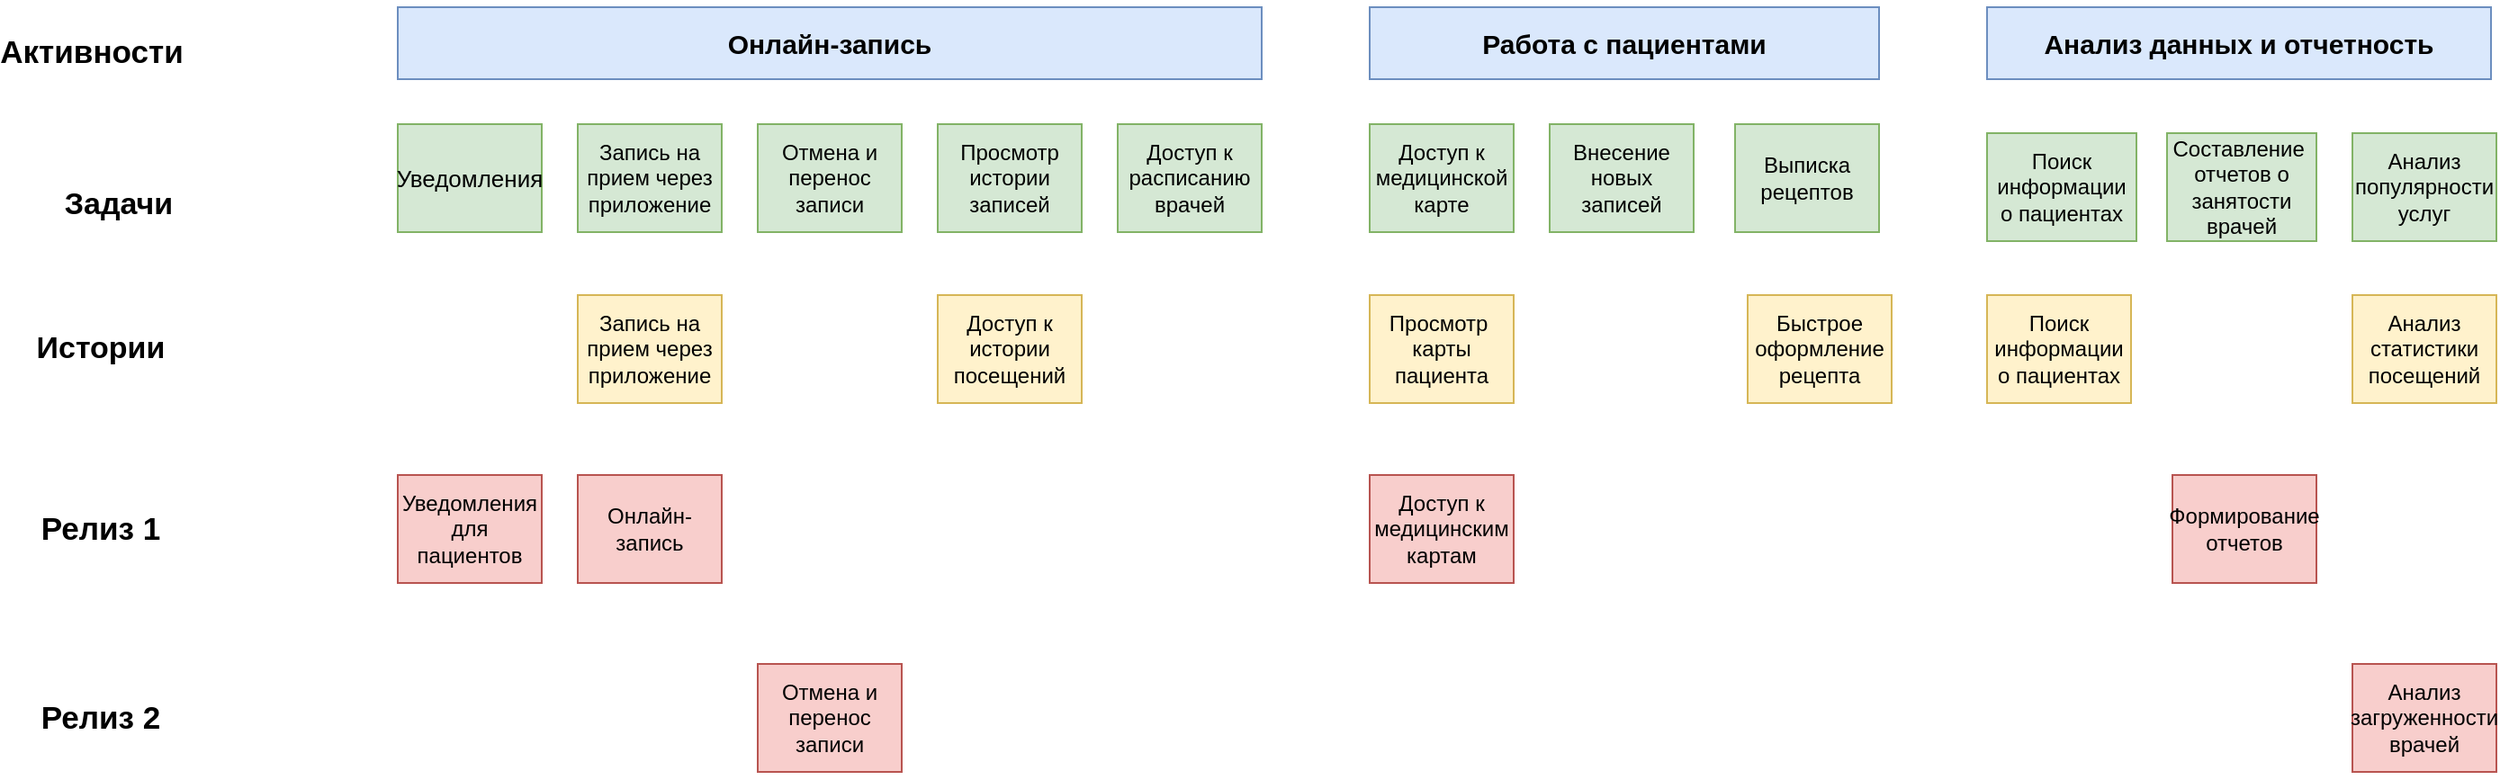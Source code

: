 <mxfile version="26.1.1">
  <diagram id="sVJ-bVKalwbCZyJgPwky" name="Страница — 1">
    <mxGraphModel dx="3452" dy="1325" grid="1" gridSize="10" guides="1" tooltips="1" connect="1" arrows="1" fold="1" page="1" pageScale="1" pageWidth="827" pageHeight="1169" background="#FFFFFF" math="0" shadow="0">
      <root>
        <mxCell id="0" />
        <mxCell id="1" parent="0" />
        <mxCell id="ZTzpjaBNMDJltc8WFVjV-1" value="&lt;p data-pm-slice=&quot;1 1 [&amp;quot;ordered_list&amp;quot;,{&amp;quot;spread&amp;quot;:false,&amp;quot;startingNumber&amp;quot;:1,&amp;quot;start&amp;quot;:76,&amp;quot;end&amp;quot;:260},&amp;quot;regular_list_item&amp;quot;,{&amp;quot;start&amp;quot;:76,&amp;quot;end&amp;quot;:92}]&quot;&gt;&lt;font style=&quot;font-size: 15px;&quot;&gt;&lt;b&gt;Онлайн-запись&lt;/b&gt;&lt;/font&gt;&lt;/p&gt;" style="rounded=0;whiteSpace=wrap;html=1;fillColor=#dae8fc;strokeColor=#6c8ebf;" parent="1" vertex="1">
          <mxGeometry y="35" width="480" height="40" as="geometry" />
        </mxCell>
        <mxCell id="ZTzpjaBNMDJltc8WFVjV-2" value="&lt;p data-pm-slice=&quot;1 1 []&quot;&gt;&lt;strong&gt;Работа с пациентами&lt;/strong&gt;&lt;/p&gt;" style="rounded=0;whiteSpace=wrap;html=1;fillColor=#dae8fc;strokeColor=#6c8ebf;fontSize=15;" parent="1" vertex="1">
          <mxGeometry x="540" y="35" width="283" height="40" as="geometry" />
        </mxCell>
        <mxCell id="ZTzpjaBNMDJltc8WFVjV-4" value="&lt;p data-pm-slice=&quot;1 1 []&quot;&gt;&lt;span&gt;&lt;strong&gt;&lt;font style=&quot;font-size: 15px;&quot;&gt;Анализ данных и отчетность&lt;/font&gt;&lt;/strong&gt;&lt;/span&gt;&lt;/p&gt;" style="rounded=0;whiteSpace=wrap;html=1;verticalAlign=middle;fillColor=#dae8fc;strokeColor=#6c8ebf;" parent="1" vertex="1">
          <mxGeometry x="883" y="35" width="280" height="40" as="geometry" />
        </mxCell>
        <mxCell id="ZTzpjaBNMDJltc8WFVjV-5" value="&lt;h3 data-pm-slice=&quot;1 1 []&quot;&gt;&lt;strong&gt;Активности&lt;/strong&gt;&lt;/h3&gt;&lt;p&gt;&lt;/p&gt;" style="text;html=1;align=center;verticalAlign=middle;whiteSpace=wrap;rounded=0;fontSize=15;" parent="1" vertex="1">
          <mxGeometry x="-220" y="45" width="100" height="30" as="geometry" />
        </mxCell>
        <mxCell id="ZTzpjaBNMDJltc8WFVjV-6" value="&lt;p data-pm-slice=&quot;1 1 [&amp;quot;list&amp;quot;,{&amp;quot;spread&amp;quot;:false,&amp;quot;start&amp;quot;:311,&amp;quot;end&amp;quot;:444},&amp;quot;regular_list_item&amp;quot;,{&amp;quot;start&amp;quot;:311,&amp;quot;end&amp;quot;:339}]&quot;&gt;Запись на прием через приложение&lt;/p&gt;" style="rounded=0;whiteSpace=wrap;html=1;fillColor=#d5e8d4;strokeColor=#82b366;" parent="1" vertex="1">
          <mxGeometry x="100" y="100" width="80" height="60" as="geometry" />
        </mxCell>
        <mxCell id="ZTzpjaBNMDJltc8WFVjV-7" value="&lt;span&gt;&lt;font style=&quot;font-size: 17px;&quot;&gt;Задачи&lt;/font&gt;&lt;/span&gt;" style="text;html=1;align=center;verticalAlign=middle;whiteSpace=wrap;rounded=0;fontSize=15;fontStyle=1" parent="1" vertex="1">
          <mxGeometry x="-190" y="130" width="70" height="30" as="geometry" />
        </mxCell>
        <mxCell id="ZTzpjaBNMDJltc8WFVjV-9" value="&lt;p data-pm-slice=&quot;1 1 [&amp;quot;list&amp;quot;,{&amp;quot;spread&amp;quot;:false,&amp;quot;start&amp;quot;:311,&amp;quot;end&amp;quot;:444},&amp;quot;regular_list_item&amp;quot;,{&amp;quot;start&amp;quot;:389,&amp;quot;end&amp;quot;:415}]&quot;&gt;Просмотр истории записей&lt;/p&gt;" style="rounded=0;whiteSpace=wrap;html=1;fillColor=#d5e8d4;strokeColor=#82b366;" parent="1" vertex="1">
          <mxGeometry x="300" y="100" width="80" height="60" as="geometry" />
        </mxCell>
        <mxCell id="ZTzpjaBNMDJltc8WFVjV-10" value="&lt;p data-pm-slice=&quot;1 1 [&amp;quot;list&amp;quot;,{&amp;quot;spread&amp;quot;:false,&amp;quot;start&amp;quot;:311,&amp;quot;end&amp;quot;:444},&amp;quot;regular_list_item&amp;quot;,{&amp;quot;start&amp;quot;:416,&amp;quot;end&amp;quot;:444}]&quot;&gt;Доступ к расписанию врачей&lt;/p&gt;" style="rounded=0;whiteSpace=wrap;html=1;fillColor=#d5e8d4;strokeColor=#82b366;" parent="1" vertex="1">
          <mxGeometry x="400" y="100" width="80" height="60" as="geometry" />
        </mxCell>
        <mxCell id="ZTzpjaBNMDJltc8WFVjV-11" value="&lt;p data-pm-slice=&quot;1 1 [&amp;quot;list&amp;quot;,{&amp;quot;spread&amp;quot;:false,&amp;quot;start&amp;quot;:311,&amp;quot;end&amp;quot;:444},&amp;quot;regular_list_item&amp;quot;,{&amp;quot;start&amp;quot;:340,&amp;quot;end&amp;quot;:365}]&quot;&gt;Отмена и перенос записи&lt;/p&gt;" style="rounded=0;whiteSpace=wrap;html=1;fillColor=#d5e8d4;strokeColor=#82b366;" parent="1" vertex="1">
          <mxGeometry x="200" y="100" width="80" height="60" as="geometry" />
        </mxCell>
        <mxCell id="ZTzpjaBNMDJltc8WFVjV-13" value="Доступ к медицинской карте" style="rounded=0;whiteSpace=wrap;html=1;fillColor=#d5e8d4;strokeColor=#82b366;" parent="1" vertex="1">
          <mxGeometry x="540" y="100" width="80" height="60" as="geometry" />
        </mxCell>
        <mxCell id="ZTzpjaBNMDJltc8WFVjV-14" value="Внесение новых записей" style="rounded=0;whiteSpace=wrap;html=1;fillColor=#d5e8d4;strokeColor=#82b366;" parent="1" vertex="1">
          <mxGeometry x="640" y="100" width="80" height="60" as="geometry" />
        </mxCell>
        <mxCell id="ZTzpjaBNMDJltc8WFVjV-15" value="Выписка рецептов" style="rounded=0;whiteSpace=wrap;html=1;fillColor=#d5e8d4;strokeColor=#82b366;" parent="1" vertex="1">
          <mxGeometry x="743" y="100" width="80" height="60" as="geometry" />
        </mxCell>
        <mxCell id="ZTzpjaBNMDJltc8WFVjV-16" value="Поиск информации о пациентах" style="rounded=0;whiteSpace=wrap;html=1;fillColor=#d5e8d4;strokeColor=#82b366;" parent="1" vertex="1">
          <mxGeometry x="883" y="105" width="83" height="60" as="geometry" />
        </mxCell>
        <mxCell id="ZTzpjaBNMDJltc8WFVjV-17" value="Составление&amp;nbsp; отчетов о занятости врачей" style="rounded=0;whiteSpace=wrap;html=1;fillColor=#d5e8d4;strokeColor=#82b366;" parent="1" vertex="1">
          <mxGeometry x="983" y="105" width="83" height="60" as="geometry" />
        </mxCell>
        <mxCell id="ZTzpjaBNMDJltc8WFVjV-18" value="Анализ популярности услуг" style="rounded=0;whiteSpace=wrap;html=1;fillColor=#d5e8d4;strokeColor=#82b366;" parent="1" vertex="1">
          <mxGeometry x="1086" y="105" width="80" height="60" as="geometry" />
        </mxCell>
        <mxCell id="0HlxKGMz-UtDuhilrdEh-2" value="&lt;font style=&quot;font-size: 13px;&quot;&gt;Уведомления&lt;/font&gt;" style="rounded=0;whiteSpace=wrap;html=1;fillColor=#d5e8d4;strokeColor=#82b366;" vertex="1" parent="1">
          <mxGeometry y="100" width="80" height="60" as="geometry" />
        </mxCell>
        <mxCell id="0HlxKGMz-UtDuhilrdEh-12" value="&lt;span&gt;&lt;font style=&quot;font-size: 17px;&quot;&gt;Истории&lt;/font&gt;&lt;/span&gt;" style="text;html=1;align=center;verticalAlign=middle;whiteSpace=wrap;rounded=0;fontSize=15;fontStyle=1" vertex="1" parent="1">
          <mxGeometry x="-210" y="210" width="90" height="30" as="geometry" />
        </mxCell>
        <mxCell id="0HlxKGMz-UtDuhilrdEh-13" value="&lt;h3 data-pm-slice=&quot;1 1 []&quot;&gt;&lt;strong&gt;Релиз 1&lt;/strong&gt;&lt;/h3&gt;" style="text;html=1;align=center;verticalAlign=middle;whiteSpace=wrap;rounded=0;fontSize=15;fontStyle=1" vertex="1" parent="1">
          <mxGeometry x="-205" y="310" width="80" height="30" as="geometry" />
        </mxCell>
        <mxCell id="0HlxKGMz-UtDuhilrdEh-14" value="&lt;p data-pm-slice=&quot;1 1 [&amp;quot;list&amp;quot;,{&amp;quot;spread&amp;quot;:false,&amp;quot;start&amp;quot;:1257,&amp;quot;end&amp;quot;:1347},&amp;quot;regular_list_item&amp;quot;,{&amp;quot;start&amp;quot;:1319,&amp;quot;end&amp;quot;:1347}]&quot;&gt;Доступ к истории посещений&lt;/p&gt;" style="rounded=0;whiteSpace=wrap;html=1;fillColor=#fff2cc;strokeColor=#d6b656;" vertex="1" parent="1">
          <mxGeometry x="300" y="195" width="80" height="60" as="geometry" />
        </mxCell>
        <mxCell id="0HlxKGMz-UtDuhilrdEh-15" value="&lt;p data-pm-slice=&quot;1 1 [&amp;quot;list&amp;quot;,{&amp;quot;spread&amp;quot;:false,&amp;quot;start&amp;quot;:1257,&amp;quot;end&amp;quot;:1347},&amp;quot;regular_list_item&amp;quot;,{&amp;quot;start&amp;quot;:1257,&amp;quot;end&amp;quot;:1285}]&quot;&gt;Запись на прием через приложение&lt;/p&gt;" style="rounded=0;whiteSpace=wrap;html=1;fillColor=#fff2cc;strokeColor=#d6b656;" vertex="1" parent="1">
          <mxGeometry x="100" y="195" width="80" height="60" as="geometry" />
        </mxCell>
        <mxCell id="0HlxKGMz-UtDuhilrdEh-16" value="&lt;p data-pm-slice=&quot;1 1 [&amp;quot;list&amp;quot;,{&amp;quot;spread&amp;quot;:false,&amp;quot;start&amp;quot;:1364,&amp;quot;end&amp;quot;:1430},&amp;quot;regular_list_item&amp;quot;,{&amp;quot;start&amp;quot;:1364,&amp;quot;end&amp;quot;:1401}]&quot;&gt;Просмотр&amp;nbsp; карты пациента&lt;/p&gt;" style="rounded=0;whiteSpace=wrap;html=1;fillColor=#fff2cc;strokeColor=#d6b656;" vertex="1" parent="1">
          <mxGeometry x="540" y="195" width="80" height="60" as="geometry" />
        </mxCell>
        <mxCell id="0HlxKGMz-UtDuhilrdEh-17" value="&lt;p data-pm-slice=&quot;1 1 []&quot;&gt;Онлайн-запись&lt;/p&gt;" style="rounded=0;whiteSpace=wrap;html=1;fillColor=#f8cecc;strokeColor=#b85450;" vertex="1" parent="1">
          <mxGeometry x="100" y="295" width="80" height="60" as="geometry" />
        </mxCell>
        <mxCell id="0HlxKGMz-UtDuhilrdEh-18" value="&lt;p data-pm-slice=&quot;1 1 [&amp;quot;list&amp;quot;,{&amp;quot;spread&amp;quot;:false,&amp;quot;start&amp;quot;:1364,&amp;quot;end&amp;quot;:1430},&amp;quot;regular_list_item&amp;quot;,{&amp;quot;start&amp;quot;:1402,&amp;quot;end&amp;quot;:1430}]&quot;&gt;Быстрое оформление рецепта&lt;/p&gt;" style="rounded=0;whiteSpace=wrap;html=1;fillColor=#fff2cc;strokeColor=#d6b656;" vertex="1" parent="1">
          <mxGeometry x="750" y="195" width="80" height="60" as="geometry" />
        </mxCell>
        <mxCell id="0HlxKGMz-UtDuhilrdEh-21" value="&lt;p data-pm-slice=&quot;1 1 [&amp;quot;list&amp;quot;,{&amp;quot;spread&amp;quot;:false,&amp;quot;start&amp;quot;:1456,&amp;quot;end&amp;quot;:1516},&amp;quot;regular_list_item&amp;quot;,{&amp;quot;start&amp;quot;:1487,&amp;quot;end&amp;quot;:1516}]&quot;&gt;Анализ статистики посещений&lt;/p&gt;" style="rounded=0;whiteSpace=wrap;html=1;fillColor=#fff2cc;strokeColor=#d6b656;" vertex="1" parent="1">
          <mxGeometry x="1086" y="195" width="80" height="60" as="geometry" />
        </mxCell>
        <mxCell id="0HlxKGMz-UtDuhilrdEh-22" value="&lt;p data-pm-slice=&quot;1 1 [&amp;quot;list&amp;quot;,{&amp;quot;spread&amp;quot;:false,&amp;quot;start&amp;quot;:1456,&amp;quot;end&amp;quot;:1516},&amp;quot;regular_list_item&amp;quot;,{&amp;quot;start&amp;quot;:1456,&amp;quot;end&amp;quot;:1486}]&quot;&gt;Поиск информации о пациентах&lt;/p&gt;" style="rounded=0;whiteSpace=wrap;html=1;fillColor=#fff2cc;strokeColor=#d6b656;" vertex="1" parent="1">
          <mxGeometry x="883" y="195" width="80" height="60" as="geometry" />
        </mxCell>
        <mxCell id="0HlxKGMz-UtDuhilrdEh-26" value="&lt;p data-pm-slice=&quot;1 1 []&quot;&gt;Уведомления для пациентов&lt;/p&gt;" style="rounded=0;whiteSpace=wrap;html=1;fillColor=#f8cecc;strokeColor=#b85450;" vertex="1" parent="1">
          <mxGeometry y="295" width="80" height="60" as="geometry" />
        </mxCell>
        <mxCell id="0HlxKGMz-UtDuhilrdEh-27" value="&lt;p data-pm-slice=&quot;1 1 []&quot;&gt;Формирование отчетов&lt;/p&gt;" style="rounded=0;whiteSpace=wrap;html=1;fillColor=#f8cecc;strokeColor=#b85450;" vertex="1" parent="1">
          <mxGeometry x="986" y="295" width="80" height="60" as="geometry" />
        </mxCell>
        <mxCell id="0HlxKGMz-UtDuhilrdEh-28" value="&lt;p data-pm-slice=&quot;1 1 []&quot;&gt;Доступ к медицинским картам&lt;/p&gt;" style="rounded=0;whiteSpace=wrap;html=1;fillColor=#f8cecc;strokeColor=#b85450;" vertex="1" parent="1">
          <mxGeometry x="540" y="295" width="80" height="60" as="geometry" />
        </mxCell>
        <mxCell id="0HlxKGMz-UtDuhilrdEh-29" value="&lt;h3 data-pm-slice=&quot;1 1 []&quot;&gt;&lt;strong&gt;Релиз 2&lt;/strong&gt;&lt;/h3&gt;" style="text;html=1;align=center;verticalAlign=middle;whiteSpace=wrap;rounded=0;fontSize=15;fontStyle=1" vertex="1" parent="1">
          <mxGeometry x="-205" y="415" width="80" height="30" as="geometry" />
        </mxCell>
        <mxCell id="0HlxKGMz-UtDuhilrdEh-30" value="&lt;p data-pm-slice=&quot;1 1 []&quot;&gt;Отмена и перенос записи&lt;/p&gt;" style="rounded=0;whiteSpace=wrap;html=1;fillColor=#f8cecc;strokeColor=#b85450;" vertex="1" parent="1">
          <mxGeometry x="200" y="400" width="80" height="60" as="geometry" />
        </mxCell>
        <mxCell id="0HlxKGMz-UtDuhilrdEh-32" value="&lt;p data-pm-slice=&quot;1 1 []&quot;&gt;Анализ загруженности врачей&lt;/p&gt;" style="rounded=0;whiteSpace=wrap;html=1;fillColor=#f8cecc;strokeColor=#b85450;" vertex="1" parent="1">
          <mxGeometry x="1086" y="400" width="80" height="60" as="geometry" />
        </mxCell>
      </root>
    </mxGraphModel>
  </diagram>
</mxfile>
